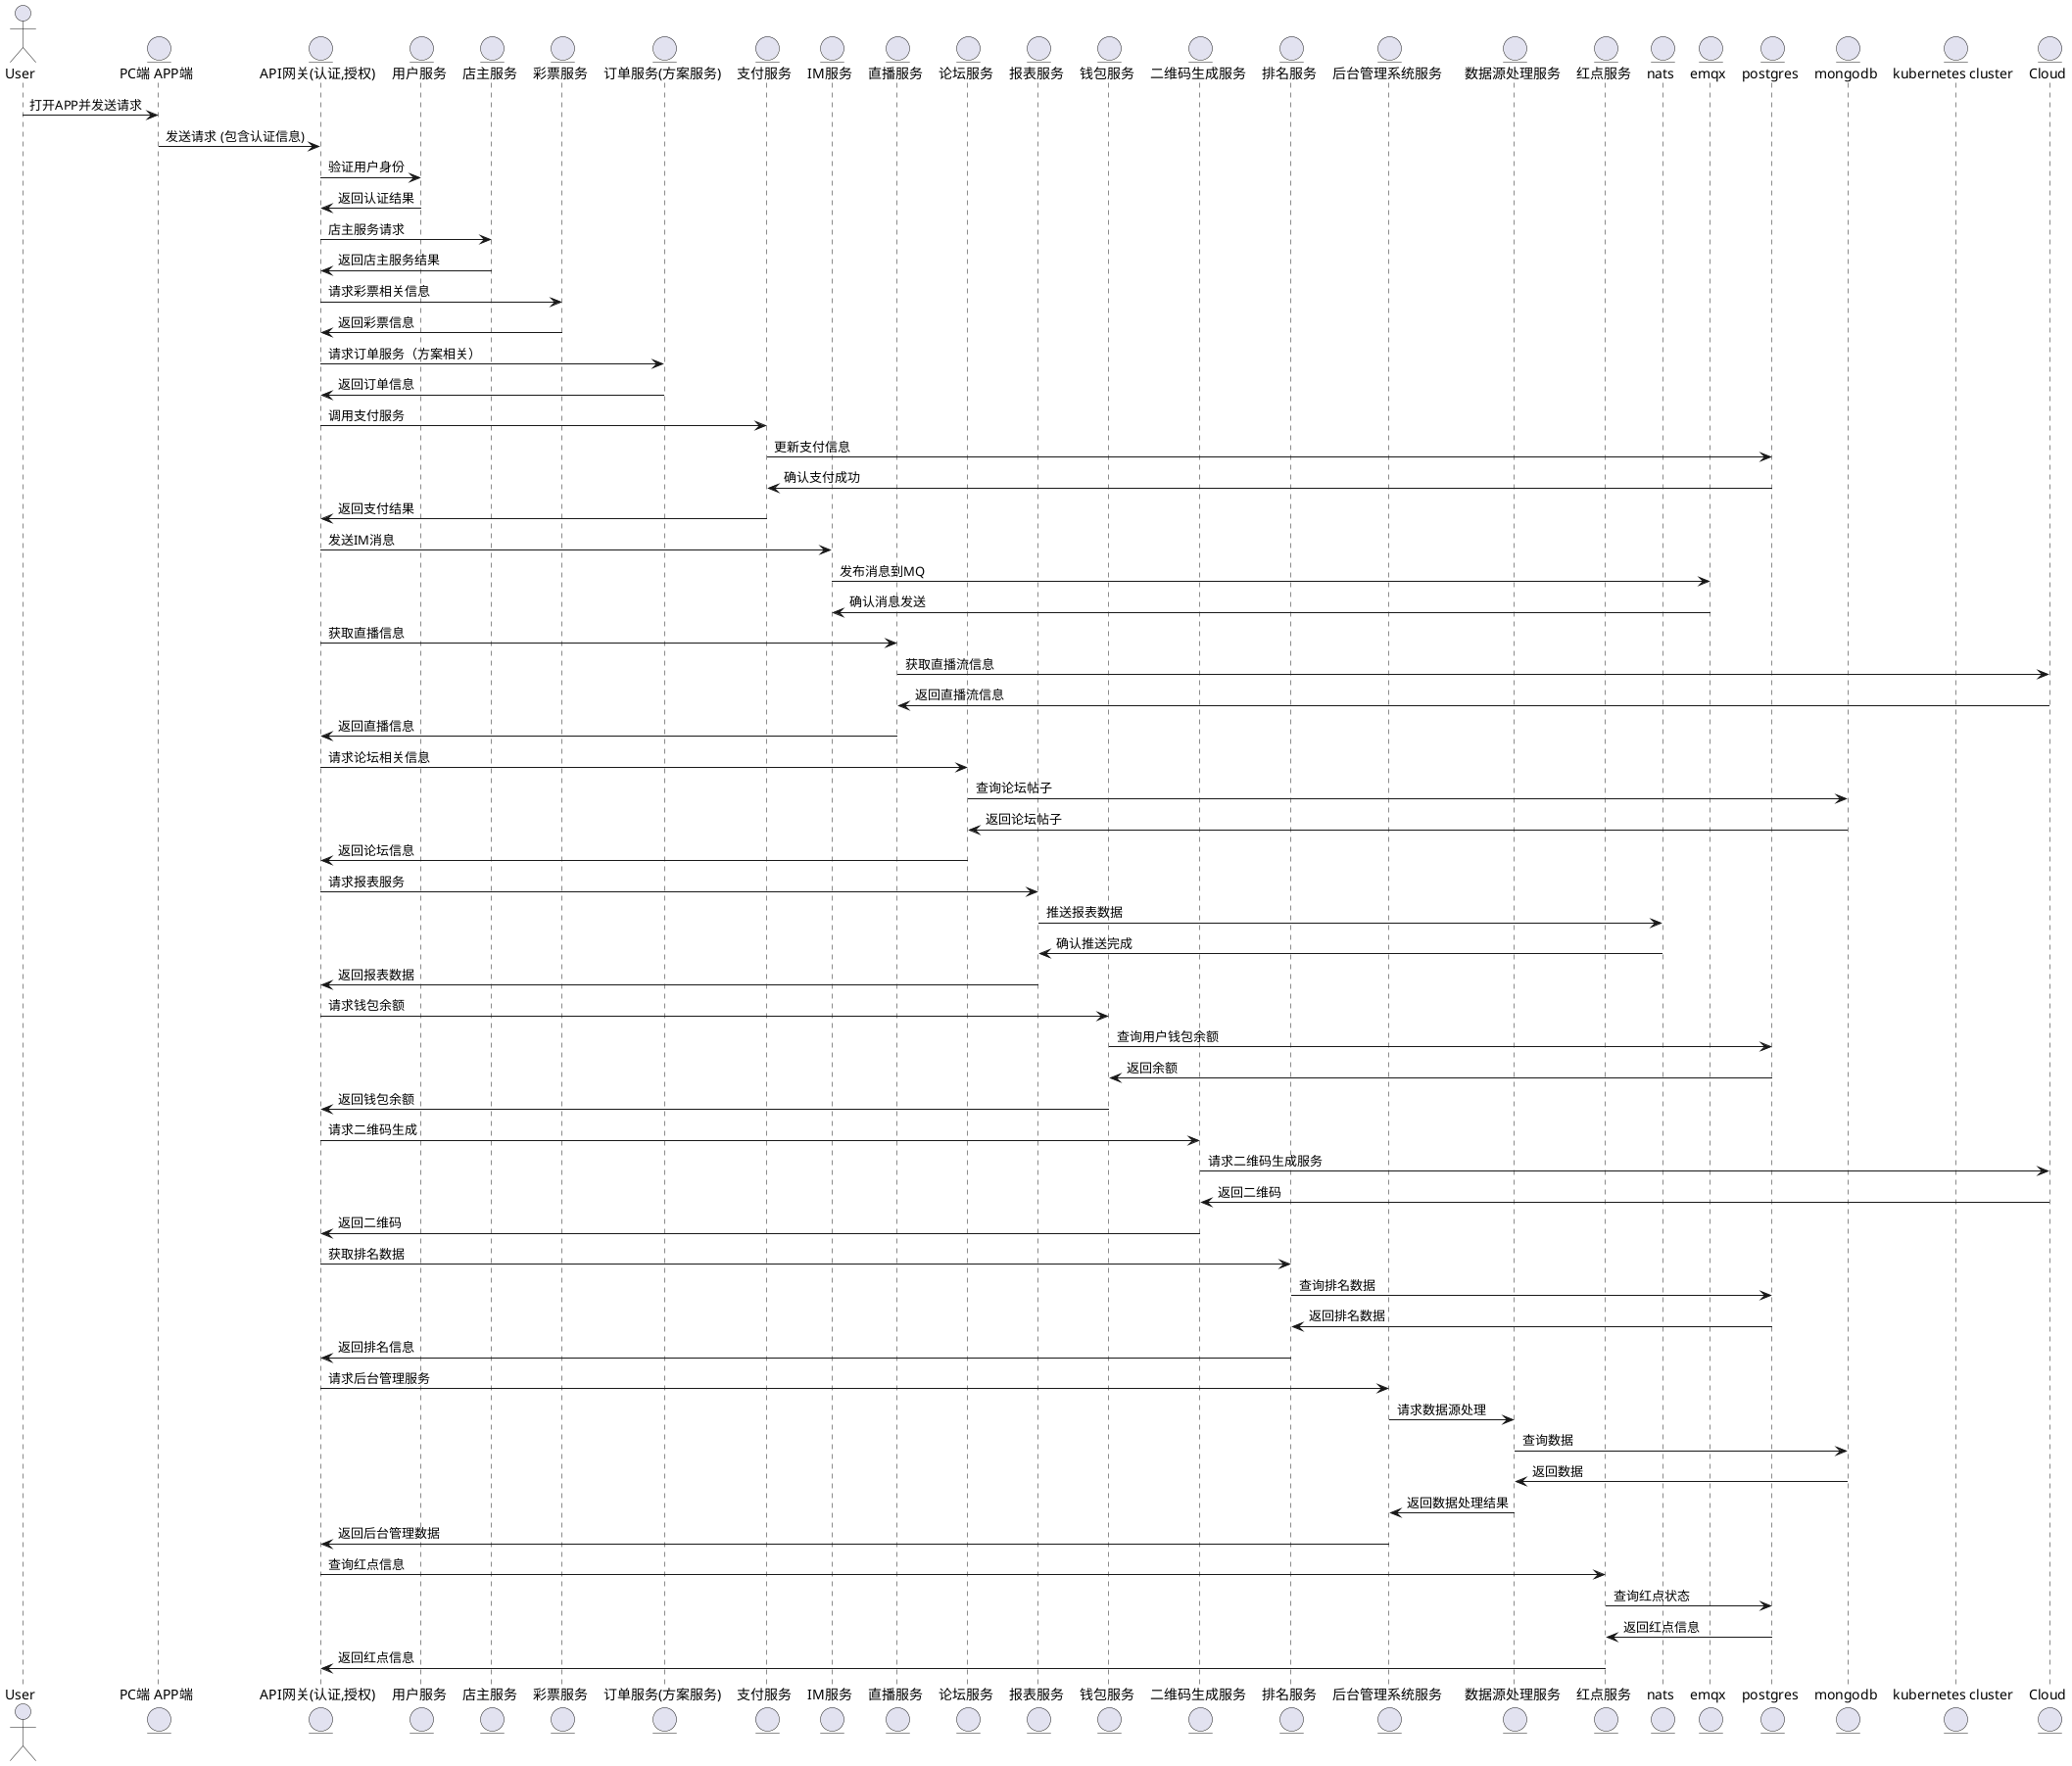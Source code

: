 @startuml

actor User as U
entity "PC端 APP端" as App
entity "API网关(认证,授权)" as APIGateway
entity "用户服务" as UserService
entity "店主服务" as StoreOwnerService
entity "彩票服务" as LotteryService
entity "订单服务(方案服务)" as OrderService
entity "支付服务" as PaymentService
entity "IM服务" as IMService
entity "直播服务" as LiveService
entity "论坛服务" as ForumService
entity "报表服务" as ReportService
entity "钱包服务" as WalletService
entity "二维码生成服务" as QRCodeService
entity "排名服务" as RankingService
entity "后台管理系统服务" as AdminService
entity "数据源处理服务" as DataProcessingService
entity "红点服务" as RedDotService
entity "nats" as NATS
entity "emqx" as EMQX
entity "postgres" as Postgres
entity "mongodb" as MongoDB
entity "kubernetes cluster" as K8S
entity "Cloud" as Cloud

U -> App: 打开APP并发送请求
App -> APIGateway: 发送请求 (包含认证信息)
APIGateway -> UserService: 验证用户身份
UserService -> APIGateway: 返回认证结果
APIGateway -> StoreOwnerService: 店主服务请求
StoreOwnerService -> APIGateway: 返回店主服务结果
APIGateway -> LotteryService: 请求彩票相关信息
LotteryService -> APIGateway: 返回彩票信息
APIGateway -> OrderService: 请求订单服务（方案相关）
OrderService -> APIGateway: 返回订单信息
APIGateway -> PaymentService: 调用支付服务
PaymentService -> Postgres: 更新支付信息
Postgres -> PaymentService: 确认支付成功
PaymentService -> APIGateway: 返回支付结果
APIGateway -> IMService: 发送IM消息
IMService -> EMQX: 发布消息到MQ
EMQX -> IMService: 确认消息发送
APIGateway -> LiveService: 获取直播信息
LiveService -> Cloud: 获取直播流信息
Cloud -> LiveService: 返回直播流信息
LiveService -> APIGateway: 返回直播信息
APIGateway -> ForumService: 请求论坛相关信息
ForumService -> MongoDB: 查询论坛帖子
MongoDB -> ForumService: 返回论坛帖子
ForumService -> APIGateway: 返回论坛信息
APIGateway -> ReportService: 请求报表服务
ReportService -> NATS: 推送报表数据
NATS -> ReportService: 确认推送完成
ReportService -> APIGateway: 返回报表数据
APIGateway -> WalletService: 请求钱包余额
WalletService -> Postgres: 查询用户钱包余额
Postgres -> WalletService: 返回余额
WalletService -> APIGateway: 返回钱包余额
APIGateway -> QRCodeService: 请求二维码生成
QRCodeService -> Cloud: 请求二维码生成服务
Cloud -> QRCodeService: 返回二维码
QRCodeService -> APIGateway: 返回二维码
APIGateway -> RankingService: 获取排名数据
RankingService -> Postgres: 查询排名数据
Postgres -> RankingService: 返回排名数据
RankingService -> APIGateway: 返回排名信息
APIGateway -> AdminService: 请求后台管理服务
AdminService -> DataProcessingService: 请求数据源处理
DataProcessingService -> MongoDB: 查询数据
MongoDB -> DataProcessingService: 返回数据
DataProcessingService -> AdminService: 返回数据处理结果
AdminService -> APIGateway: 返回后台管理数据
APIGateway -> RedDotService: 查询红点信息
RedDotService -> Postgres: 查询红点状态
Postgres -> RedDotService: 返回红点信息
RedDotService -> APIGateway: 返回红点信息

@enduml
